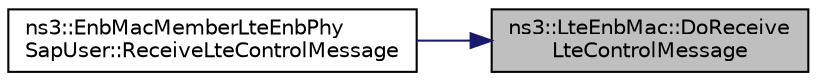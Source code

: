digraph "ns3::LteEnbMac::DoReceiveLteControlMessage"
{
 // LATEX_PDF_SIZE
  edge [fontname="Helvetica",fontsize="10",labelfontname="Helvetica",labelfontsize="10"];
  node [fontname="Helvetica",fontsize="10",shape=record];
  rankdir="RL";
  Node1 [label="ns3::LteEnbMac::DoReceive\lLteControlMessage",height=0.2,width=0.4,color="black", fillcolor="grey75", style="filled", fontcolor="black",tooltip="Receive a DL CQI ideal control message."];
  Node1 -> Node2 [dir="back",color="midnightblue",fontsize="10",style="solid",fontname="Helvetica"];
  Node2 [label="ns3::EnbMacMemberLteEnbPhy\lSapUser::ReceiveLteControlMessage",height=0.2,width=0.4,color="black", fillcolor="white", style="filled",URL="$classns3_1_1_enb_mac_member_lte_enb_phy_sap_user.html#a57873c0cd889aabc04425bffc8d24a1c",tooltip="Receive SendLteControlMessage (PDCCH map, CQI feedbacks) using the ideal control channel."];
}
